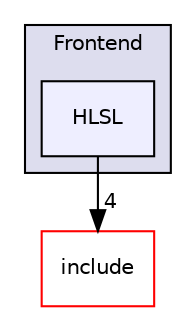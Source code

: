 digraph "lib/Frontend/HLSL" {
  bgcolor=transparent;
  compound=true
  node [ fontsize="10", fontname="Helvetica"];
  edge [ labelfontsize="10", labelfontname="Helvetica"];
  subgraph clusterdir_852f2fa92acda3856ce29eb983aeba4a {
    graph [ bgcolor="#ddddee", pencolor="black", label="Frontend" fontname="Helvetica", fontsize="10", URL="dir_852f2fa92acda3856ce29eb983aeba4a.html"]
  dir_f79028b5d44e54100270a0aab9f73aea [shape=box, label="HLSL", style="filled", fillcolor="#eeeeff", pencolor="black", URL="dir_f79028b5d44e54100270a0aab9f73aea.html"];
  }
  dir_d44c64559bbebec7f509842c48db8b23 [shape=box label="include" color="red" URL="dir_d44c64559bbebec7f509842c48db8b23.html"];
  dir_f79028b5d44e54100270a0aab9f73aea->dir_d44c64559bbebec7f509842c48db8b23 [headlabel="4", labeldistance=1.5 headhref="dir_000070_000001.html"];
}
